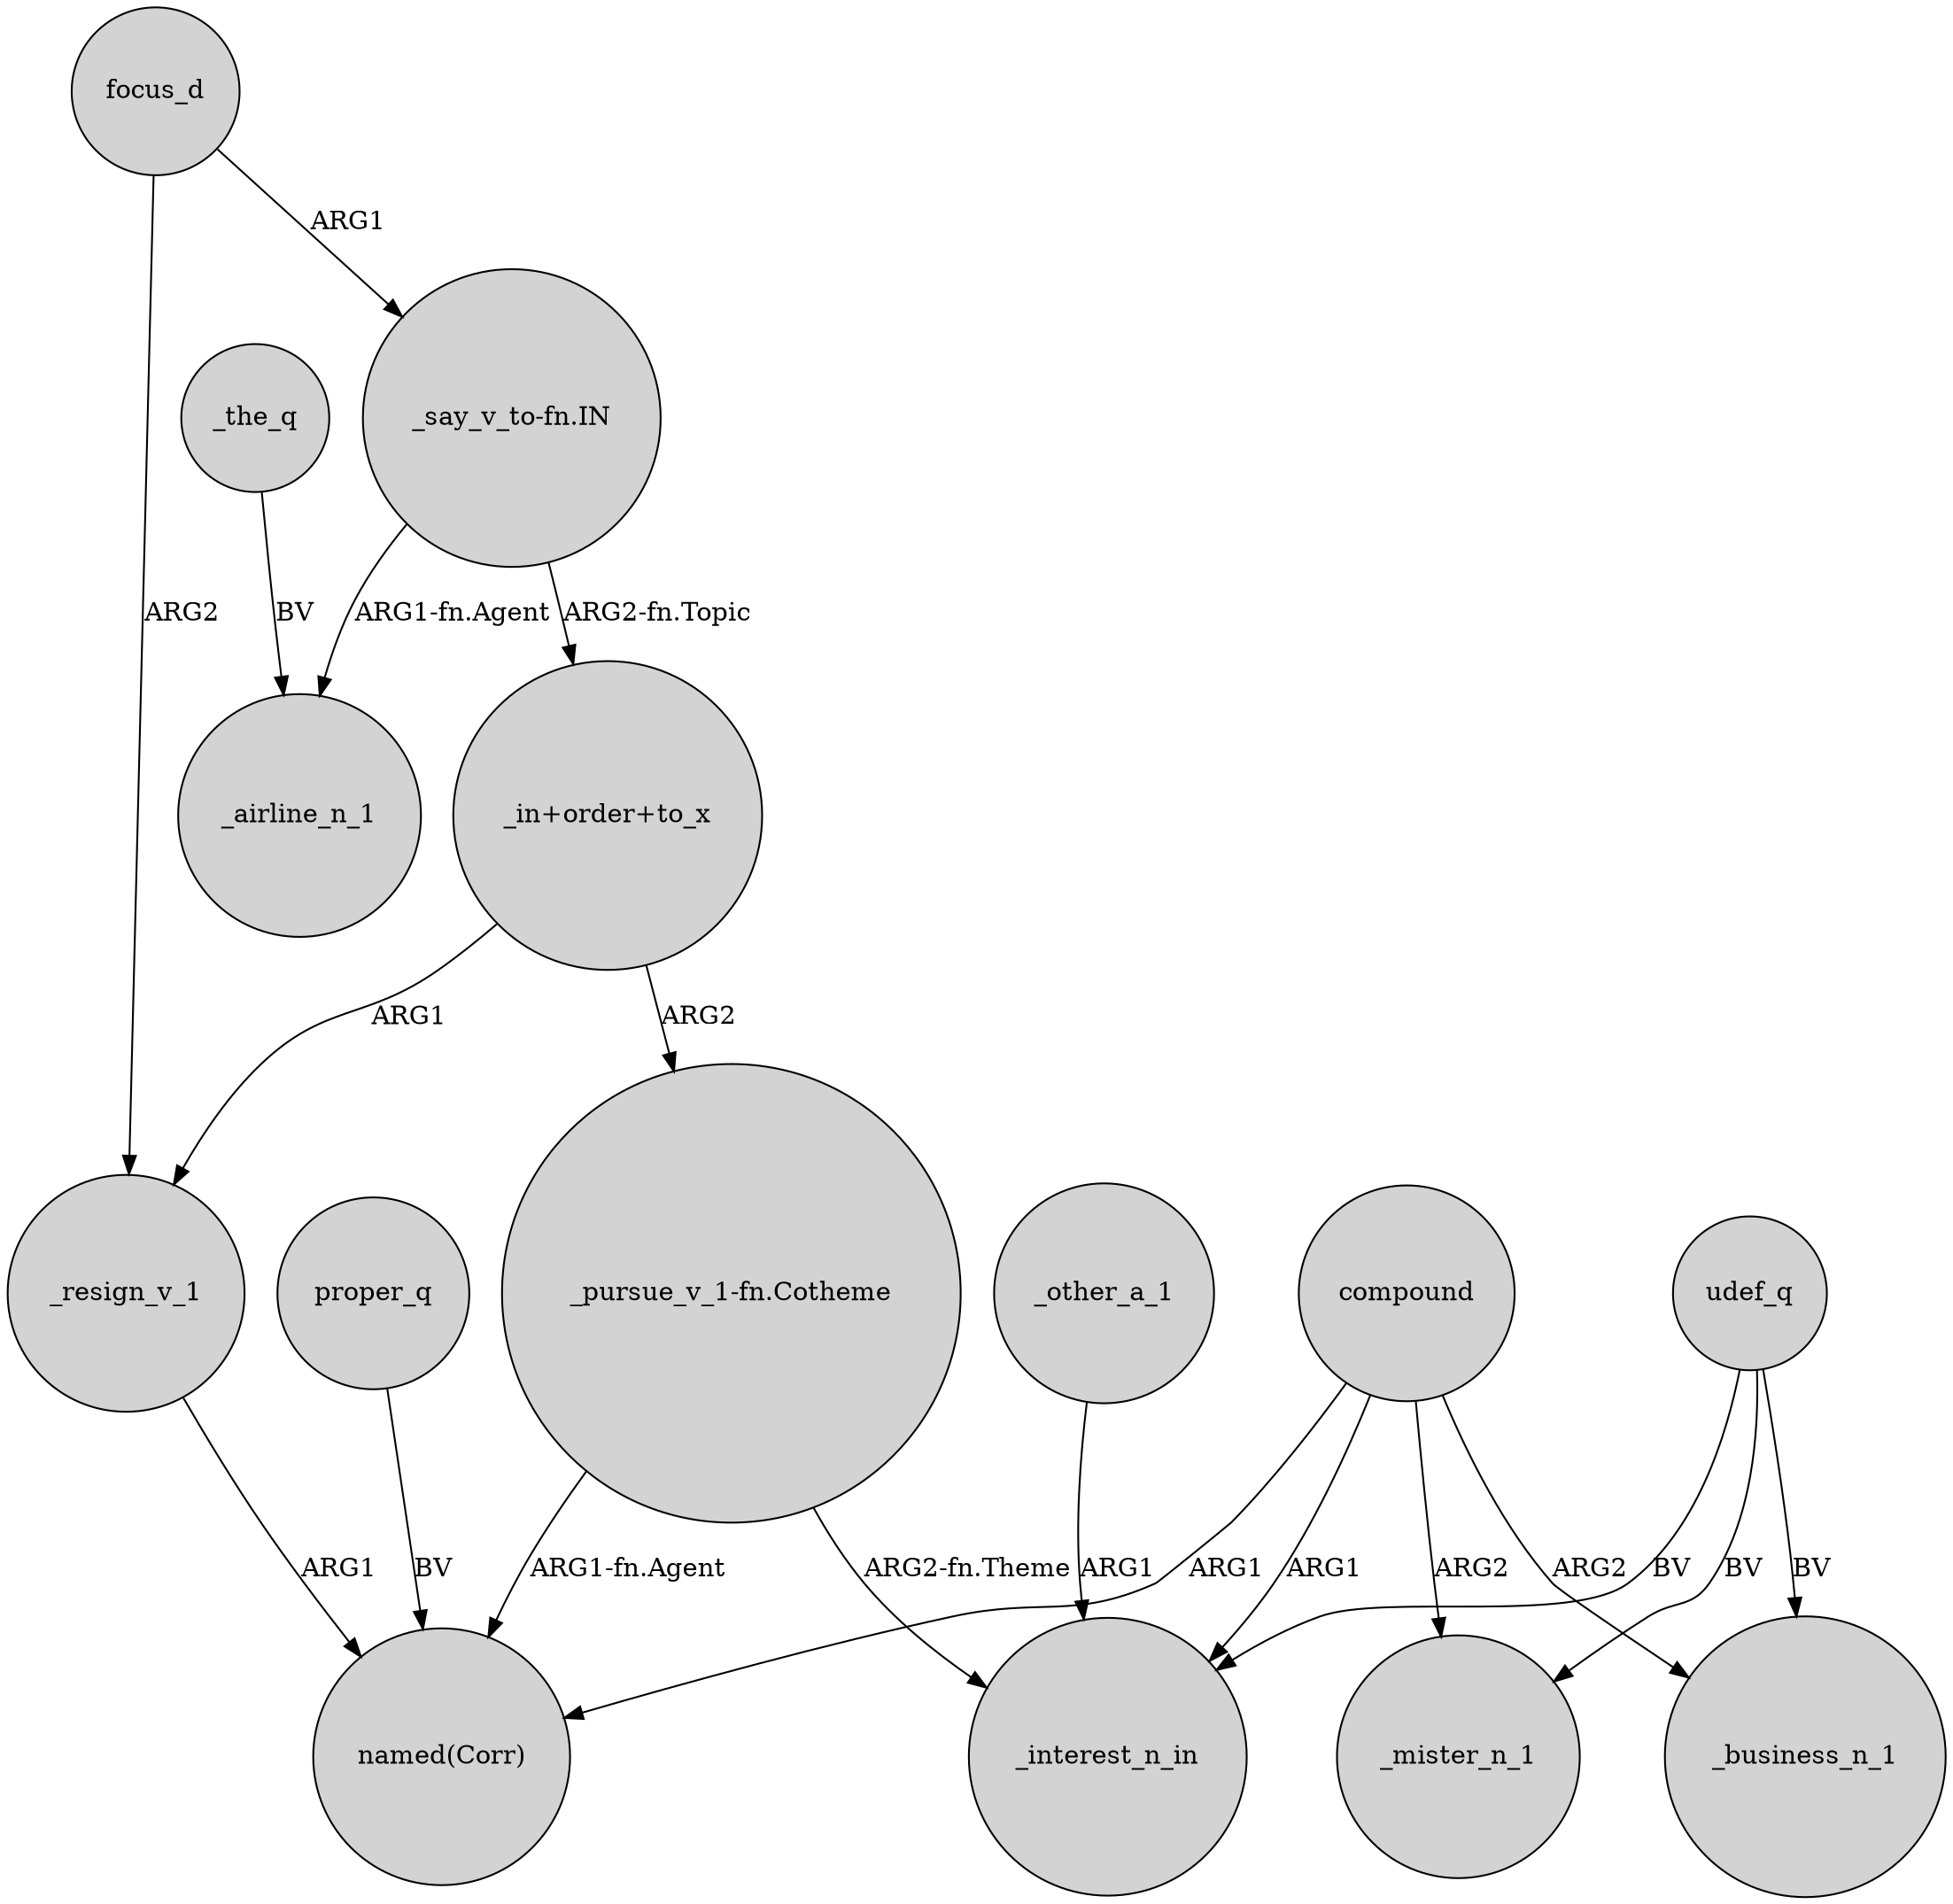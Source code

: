 digraph {
	node [shape=circle style=filled]
	"_in+order+to_x" -> _resign_v_1 [label=ARG1]
	_resign_v_1 -> "named(Corr)" [label=ARG1]
	_other_a_1 -> _interest_n_in [label=ARG1]
	"_in+order+to_x" -> "_pursue_v_1-fn.Cotheme" [label=ARG2]
	compound -> _mister_n_1 [label=ARG2]
	"_pursue_v_1-fn.Cotheme" -> "named(Corr)" [label="ARG1-fn.Agent"]
	udef_q -> _mister_n_1 [label=BV]
	udef_q -> _interest_n_in [label=BV]
	focus_d -> _resign_v_1 [label=ARG2]
	"_say_v_to-fn.IN" -> "_in+order+to_x" [label="ARG2-fn.Topic"]
	_the_q -> _airline_n_1 [label=BV]
	compound -> _business_n_1 [label=ARG2]
	"_pursue_v_1-fn.Cotheme" -> _interest_n_in [label="ARG2-fn.Theme"]
	compound -> "named(Corr)" [label=ARG1]
	udef_q -> _business_n_1 [label=BV]
	proper_q -> "named(Corr)" [label=BV]
	compound -> _interest_n_in [label=ARG1]
	"_say_v_to-fn.IN" -> _airline_n_1 [label="ARG1-fn.Agent"]
	focus_d -> "_say_v_to-fn.IN" [label=ARG1]
}
